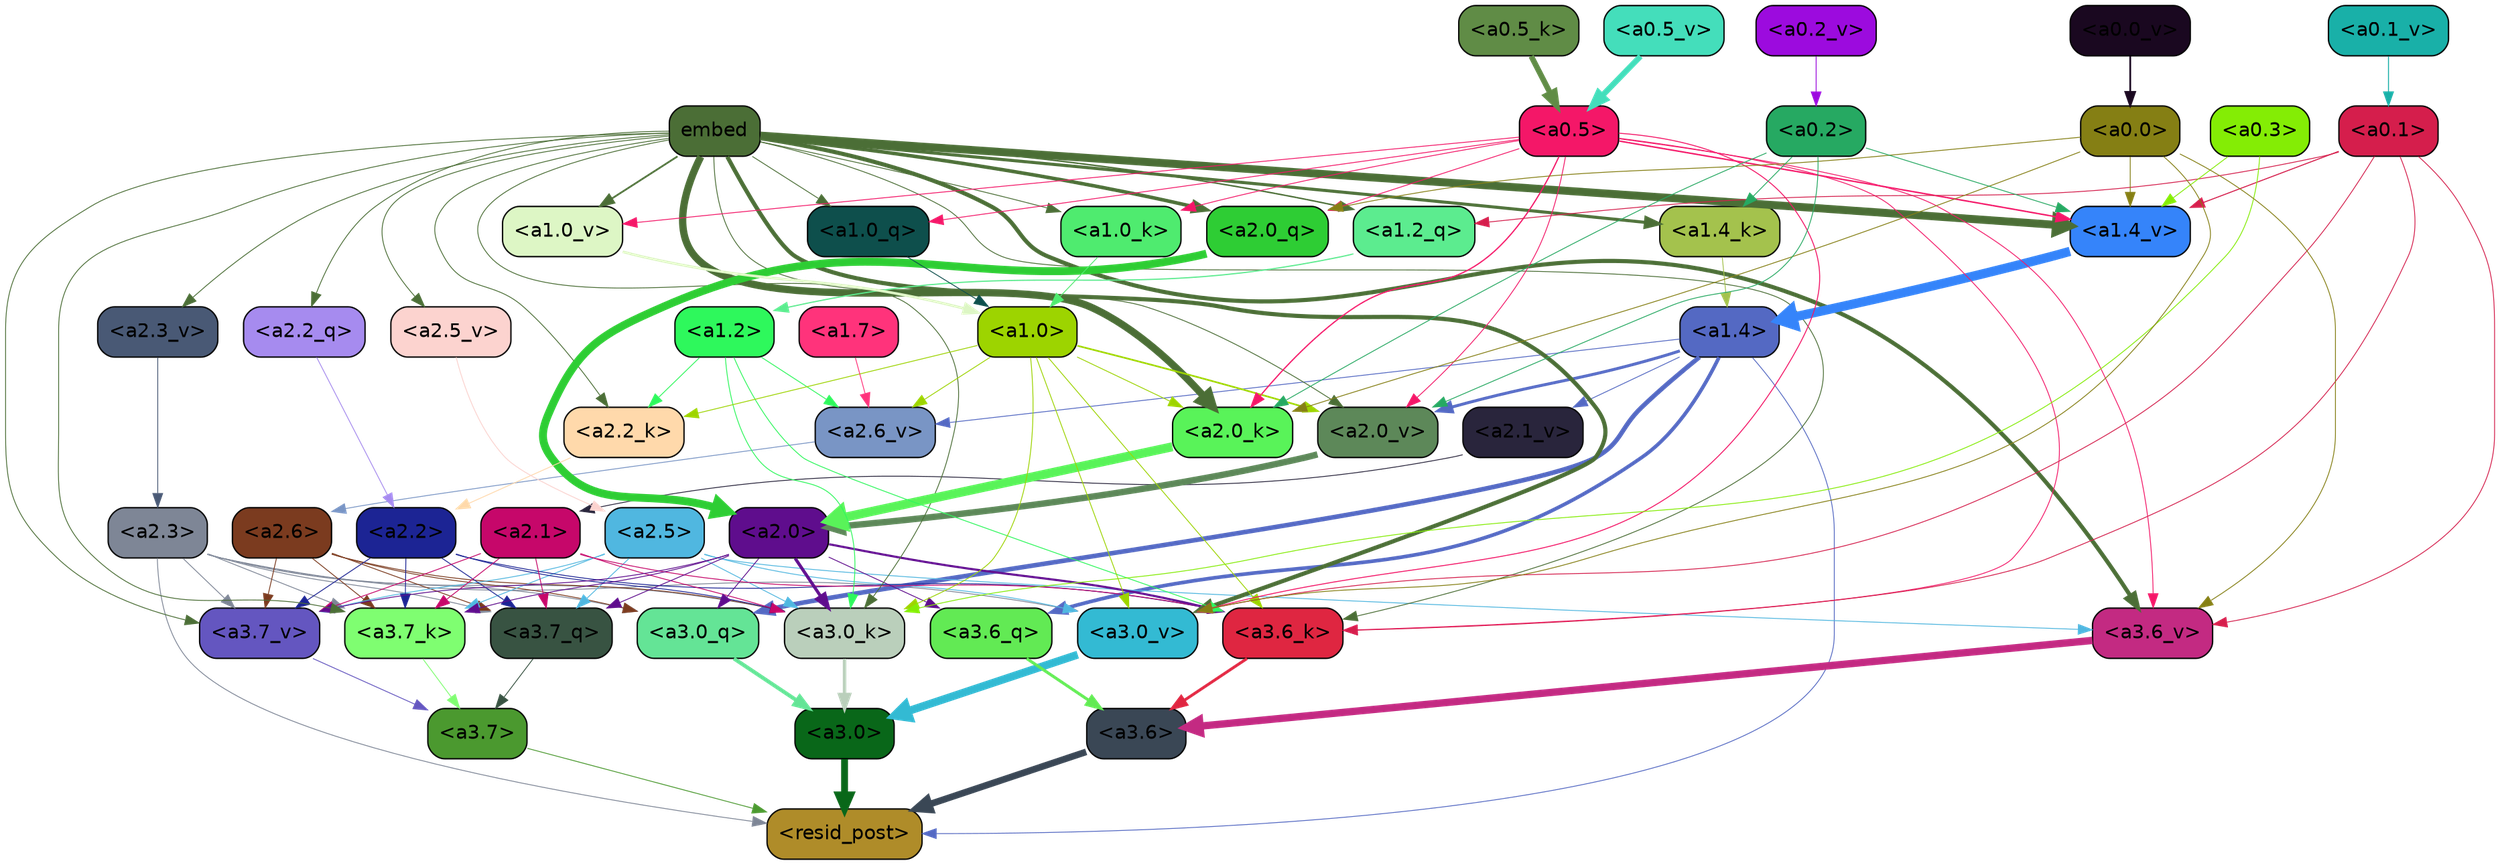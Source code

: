 strict digraph "" {
	graph [bgcolor=transparent,
		layout=dot,
		overlap=false,
		splines=true
	];
	"<a3.7>"	[color=black,
		fillcolor="#4b992f",
		fontname=Helvetica,
		shape=box,
		style="filled, rounded"];
	"<resid_post>"	[color=black,
		fillcolor="#af8c29",
		fontname=Helvetica,
		shape=box,
		style="filled, rounded"];
	"<a3.7>" -> "<resid_post>"	[color="#4b992f",
		penwidth=0.6];
	"<a3.6>"	[color=black,
		fillcolor="#3a4755",
		fontname=Helvetica,
		shape=box,
		style="filled, rounded"];
	"<a3.6>" -> "<resid_post>"	[color="#3a4755",
		penwidth=4.753257989883423];
	"<a3.0>"	[color=black,
		fillcolor="#096719",
		fontname=Helvetica,
		shape=box,
		style="filled, rounded"];
	"<a3.0>" -> "<resid_post>"	[color="#096719",
		penwidth=4.90053927898407];
	"<a2.3>"	[color=black,
		fillcolor="#7e8696",
		fontname=Helvetica,
		shape=box,
		style="filled, rounded"];
	"<a2.3>" -> "<resid_post>"	[color="#7e8696",
		penwidth=0.6];
	"<a3.7_q>"	[color=black,
		fillcolor="#385342",
		fontname=Helvetica,
		shape=box,
		style="filled, rounded"];
	"<a2.3>" -> "<a3.7_q>"	[color="#7e8696",
		penwidth=0.6];
	"<a3.0_q>"	[color=black,
		fillcolor="#64e496",
		fontname=Helvetica,
		shape=box,
		style="filled, rounded"];
	"<a2.3>" -> "<a3.0_q>"	[color="#7e8696",
		penwidth=0.6];
	"<a3.7_k>"	[color=black,
		fillcolor="#7ffe71",
		fontname=Helvetica,
		shape=box,
		style="filled, rounded"];
	"<a2.3>" -> "<a3.7_k>"	[color="#7e8696",
		penwidth=0.6];
	"<a3.0_k>"	[color=black,
		fillcolor="#bacfbb",
		fontname=Helvetica,
		shape=box,
		style="filled, rounded"];
	"<a2.3>" -> "<a3.0_k>"	[color="#7e8696",
		penwidth=0.6];
	"<a3.7_v>"	[color=black,
		fillcolor="#6456c0",
		fontname=Helvetica,
		shape=box,
		style="filled, rounded"];
	"<a2.3>" -> "<a3.7_v>"	[color="#7e8696",
		penwidth=0.6];
	"<a3.0_v>"	[color=black,
		fillcolor="#33bad3",
		fontname=Helvetica,
		shape=box,
		style="filled, rounded"];
	"<a2.3>" -> "<a3.0_v>"	[color="#7e8696",
		penwidth=0.6];
	"<a1.4>"	[color=black,
		fillcolor="#5469c3",
		fontname=Helvetica,
		shape=box,
		style="filled, rounded"];
	"<a1.4>" -> "<resid_post>"	[color="#5469c3",
		penwidth=0.6];
	"<a3.6_q>"	[color=black,
		fillcolor="#62ea54",
		fontname=Helvetica,
		shape=box,
		style="filled, rounded"];
	"<a1.4>" -> "<a3.6_q>"	[color="#5469c3",
		penwidth=2.6043437719345093];
	"<a1.4>" -> "<a3.0_q>"	[color="#5469c3",
		penwidth=3.2779015004634857];
	"<a2.6_v>"	[color=black,
		fillcolor="#7995c5",
		fontname=Helvetica,
		shape=box,
		style="filled, rounded"];
	"<a1.4>" -> "<a2.6_v>"	[color="#5469c3",
		penwidth=0.6];
	"<a2.1_v>"	[color=black,
		fillcolor="#29253c",
		fontname=Helvetica,
		shape=box,
		style="filled, rounded"];
	"<a1.4>" -> "<a2.1_v>"	[color="#5469c3",
		penwidth=0.6];
	"<a2.0_v>"	[color=black,
		fillcolor="#5d8859",
		fontname=Helvetica,
		shape=box,
		style="filled, rounded"];
	"<a1.4>" -> "<a2.0_v>"	[color="#5469c3",
		penwidth=2.089712530374527];
	"<a3.7_q>" -> "<a3.7>"	[color="#385342",
		penwidth=0.6];
	"<a3.6_q>" -> "<a3.6>"	[color="#62ea54",
		penwidth=2.091020345687866];
	"<a3.0_q>" -> "<a3.0>"	[color="#64e496",
		penwidth=2.7421876192092896];
	"<a3.7_k>" -> "<a3.7>"	[color="#7ffe71",
		penwidth=0.6];
	"<a3.6_k>"	[color=black,
		fillcolor="#df2641",
		fontname=Helvetica,
		shape=box,
		style="filled, rounded"];
	"<a3.6_k>" -> "<a3.6>"	[color="#df2641",
		penwidth=2.048597991466522];
	"<a3.0_k>" -> "<a3.0>"	[color="#bacfbb",
		penwidth=2.476402521133423];
	"<a3.7_v>" -> "<a3.7>"	[color="#6456c0",
		penwidth=0.6];
	"<a3.6_v>"	[color=black,
		fillcolor="#c32a82",
		fontname=Helvetica,
		shape=box,
		style="filled, rounded"];
	"<a3.6_v>" -> "<a3.6>"	[color="#c32a82",
		penwidth=5.2550448179244995];
	"<a3.0_v>" -> "<a3.0>"	[color="#33bad3",
		penwidth=5.652270674705505];
	"<a2.6>"	[color=black,
		fillcolor="#7b3b1f",
		fontname=Helvetica,
		shape=box,
		style="filled, rounded"];
	"<a2.6>" -> "<a3.7_q>"	[color="#7b3b1f",
		penwidth=0.6];
	"<a2.6>" -> "<a3.0_q>"	[color="#7b3b1f",
		penwidth=0.6];
	"<a2.6>" -> "<a3.7_k>"	[color="#7b3b1f",
		penwidth=0.6];
	"<a2.6>" -> "<a3.0_k>"	[color="#7b3b1f",
		penwidth=0.6];
	"<a2.6>" -> "<a3.7_v>"	[color="#7b3b1f",
		penwidth=0.6];
	"<a2.5>"	[color=black,
		fillcolor="#50b7e0",
		fontname=Helvetica,
		shape=box,
		style="filled, rounded"];
	"<a2.5>" -> "<a3.7_q>"	[color="#50b7e0",
		penwidth=0.6];
	"<a2.5>" -> "<a3.7_k>"	[color="#50b7e0",
		penwidth=0.6];
	"<a2.5>" -> "<a3.0_k>"	[color="#50b7e0",
		penwidth=0.6];
	"<a2.5>" -> "<a3.7_v>"	[color="#50b7e0",
		penwidth=0.6];
	"<a2.5>" -> "<a3.6_v>"	[color="#50b7e0",
		penwidth=0.6];
	"<a2.5>" -> "<a3.0_v>"	[color="#50b7e0",
		penwidth=0.6];
	"<a2.2>"	[color=black,
		fillcolor="#1c2494",
		fontname=Helvetica,
		shape=box,
		style="filled, rounded"];
	"<a2.2>" -> "<a3.7_q>"	[color="#1c2494",
		penwidth=0.6];
	"<a2.2>" -> "<a3.7_k>"	[color="#1c2494",
		penwidth=0.6];
	"<a2.2>" -> "<a3.6_k>"	[color="#1c2494",
		penwidth=0.6];
	"<a2.2>" -> "<a3.0_k>"	[color="#1c2494",
		penwidth=0.6];
	"<a2.2>" -> "<a3.7_v>"	[color="#1c2494",
		penwidth=0.6];
	"<a2.1>"	[color=black,
		fillcolor="#c6076a",
		fontname=Helvetica,
		shape=box,
		style="filled, rounded"];
	"<a2.1>" -> "<a3.7_q>"	[color="#c6076a",
		penwidth=0.6];
	"<a2.1>" -> "<a3.7_k>"	[color="#c6076a",
		penwidth=0.6];
	"<a2.1>" -> "<a3.6_k>"	[color="#c6076a",
		penwidth=0.6];
	"<a2.1>" -> "<a3.0_k>"	[color="#c6076a",
		penwidth=0.6];
	"<a2.1>" -> "<a3.7_v>"	[color="#c6076a",
		penwidth=0.6];
	"<a2.0>"	[color=black,
		fillcolor="#5f0d8d",
		fontname=Helvetica,
		shape=box,
		style="filled, rounded"];
	"<a2.0>" -> "<a3.7_q>"	[color="#5f0d8d",
		penwidth=0.6];
	"<a2.0>" -> "<a3.6_q>"	[color="#5f0d8d",
		penwidth=0.6];
	"<a2.0>" -> "<a3.0_q>"	[color="#5f0d8d",
		penwidth=0.6];
	"<a2.0>" -> "<a3.7_k>"	[color="#5f0d8d",
		penwidth=0.6];
	"<a2.0>" -> "<a3.6_k>"	[color="#5f0d8d",
		penwidth=1.5290023684501648];
	"<a2.0>" -> "<a3.0_k>"	[color="#5f0d8d",
		penwidth=2.2551413774490356];
	"<a2.0>" -> "<a3.7_v>"	[color="#5f0d8d",
		penwidth=0.6];
	embed	[color=black,
		fillcolor="#4b6e36",
		fontname=Helvetica,
		shape=box,
		style="filled, rounded"];
	embed -> "<a3.7_k>"	[color="#4b6e36",
		penwidth=0.6];
	embed -> "<a3.6_k>"	[color="#4b6e36",
		penwidth=0.6];
	embed -> "<a3.0_k>"	[color="#4b6e36",
		penwidth=0.6];
	embed -> "<a3.7_v>"	[color="#4b6e36",
		penwidth=0.6];
	embed -> "<a3.6_v>"	[color="#4b6e36",
		penwidth=2.9556376338005066];
	embed -> "<a3.0_v>"	[color="#4b6e36",
		penwidth=2.972973108291626];
	"<a2.2_q>"	[color=black,
		fillcolor="#a68bef",
		fontname=Helvetica,
		shape=box,
		style="filled, rounded"];
	embed -> "<a2.2_q>"	[color="#4b6e36",
		penwidth=0.6];
	"<a2.0_q>"	[color=black,
		fillcolor="#2ecd34",
		fontname=Helvetica,
		shape=box,
		style="filled, rounded"];
	embed -> "<a2.0_q>"	[color="#4b6e36",
		penwidth=2.540744114667177];
	"<a2.2_k>"	[color=black,
		fillcolor="#ffd9ab",
		fontname=Helvetica,
		shape=box,
		style="filled, rounded"];
	embed -> "<a2.2_k>"	[color="#4b6e36",
		penwidth=0.6];
	"<a2.0_k>"	[color=black,
		fillcolor="#59f359",
		fontname=Helvetica,
		shape=box,
		style="filled, rounded"];
	embed -> "<a2.0_k>"	[color="#4b6e36",
		penwidth=5.233989953994751];
	"<a2.5_v>"	[color=black,
		fillcolor="#fcd3cf",
		fontname=Helvetica,
		shape=box,
		style="filled, rounded"];
	embed -> "<a2.5_v>"	[color="#4b6e36",
		penwidth=0.6];
	"<a2.3_v>"	[color=black,
		fillcolor="#495975",
		fontname=Helvetica,
		shape=box,
		style="filled, rounded"];
	embed -> "<a2.3_v>"	[color="#4b6e36",
		penwidth=0.6];
	embed -> "<a2.0_v>"	[color="#4b6e36",
		penwidth=0.6];
	"<a1.2_q>"	[color=black,
		fillcolor="#5cec8f",
		fontname=Helvetica,
		shape=box,
		style="filled, rounded"];
	embed -> "<a1.2_q>"	[color="#4b6e36",
		penwidth=1.0232882499694824];
	"<a1.0_q>"	[color=black,
		fillcolor="#0e4f4c",
		fontname=Helvetica,
		shape=box,
		style="filled, rounded"];
	embed -> "<a1.0_q>"	[color="#4b6e36",
		penwidth=0.6];
	"<a1.4_k>"	[color=black,
		fillcolor="#a4c24d",
		fontname=Helvetica,
		shape=box,
		style="filled, rounded"];
	embed -> "<a1.4_k>"	[color="#4b6e36",
		penwidth=2.181154489517212];
	"<a1.0_k>"	[color=black,
		fillcolor="#4feb6f",
		fontname=Helvetica,
		shape=box,
		style="filled, rounded"];
	embed -> "<a1.0_k>"	[color="#4b6e36",
		penwidth=0.6];
	"<a1.4_v>"	[color=black,
		fillcolor="#3584fa",
		fontname=Helvetica,
		shape=box,
		style="filled, rounded"];
	embed -> "<a1.4_v>"	[color="#4b6e36",
		penwidth=5.707561254501343];
	"<a1.0_v>"	[color=black,
		fillcolor="#ddf6c5",
		fontname=Helvetica,
		shape=box,
		style="filled, rounded"];
	embed -> "<a1.0_v>"	[color="#4b6e36",
		penwidth=1.26310396194458];
	"<a1.2>"	[color=black,
		fillcolor="#2ef85c",
		fontname=Helvetica,
		shape=box,
		style="filled, rounded"];
	"<a1.2>" -> "<a3.6_k>"	[color="#2ef85c",
		penwidth=0.6];
	"<a1.2>" -> "<a3.0_k>"	[color="#2ef85c",
		penwidth=0.6];
	"<a1.2>" -> "<a2.2_k>"	[color="#2ef85c",
		penwidth=0.6];
	"<a1.2>" -> "<a2.6_v>"	[color="#2ef85c",
		penwidth=0.6];
	"<a1.0>"	[color=black,
		fillcolor="#9dd400",
		fontname=Helvetica,
		shape=box,
		style="filled, rounded"];
	"<a1.0>" -> "<a3.6_k>"	[color="#9dd400",
		penwidth=0.6];
	"<a1.0>" -> "<a3.0_k>"	[color="#9dd400",
		penwidth=0.6];
	"<a1.0>" -> "<a3.0_v>"	[color="#9dd400",
		penwidth=0.6];
	"<a1.0>" -> "<a2.2_k>"	[color="#9dd400",
		penwidth=0.6];
	"<a1.0>" -> "<a2.0_k>"	[color="#9dd400",
		penwidth=0.6];
	"<a1.0>" -> "<a2.6_v>"	[color="#9dd400",
		penwidth=0.6];
	"<a1.0>" -> "<a2.0_v>"	[color="#9dd400",
		penwidth=1.1915444135665894];
	"<a0.5>"	[color=black,
		fillcolor="#f41768",
		fontname=Helvetica,
		shape=box,
		style="filled, rounded"];
	"<a0.5>" -> "<a3.6_k>"	[color="#f41768",
		penwidth=0.6];
	"<a0.5>" -> "<a3.6_v>"	[color="#f41768",
		penwidth=0.6];
	"<a0.5>" -> "<a3.0_v>"	[color="#f41768",
		penwidth=0.6790935099124908];
	"<a0.5>" -> "<a2.0_q>"	[color="#f41768",
		penwidth=0.6];
	"<a0.5>" -> "<a2.0_k>"	[color="#f41768",
		penwidth=0.8868831396102905];
	"<a0.5>" -> "<a2.0_v>"	[color="#f41768",
		penwidth=0.6];
	"<a0.5>" -> "<a1.0_q>"	[color="#f41768",
		penwidth=0.6];
	"<a0.5>" -> "<a1.0_k>"	[color="#f41768",
		penwidth=0.6];
	"<a0.5>" -> "<a1.4_v>"	[color="#f41768",
		penwidth=1.0242966413497925];
	"<a0.5>" -> "<a1.0_v>"	[color="#f41768",
		penwidth=0.6];
	"<a0.1>"	[color=black,
		fillcolor="#d51e4c",
		fontname=Helvetica,
		shape=box,
		style="filled, rounded"];
	"<a0.1>" -> "<a3.6_k>"	[color="#d51e4c",
		penwidth=0.6];
	"<a0.1>" -> "<a3.6_v>"	[color="#d51e4c",
		penwidth=0.6];
	"<a0.1>" -> "<a3.0_v>"	[color="#d51e4c",
		penwidth=0.6];
	"<a0.1>" -> "<a1.2_q>"	[color="#d51e4c",
		penwidth=0.6];
	"<a0.1>" -> "<a1.4_v>"	[color="#d51e4c",
		penwidth=0.7291159629821777];
	"<a0.3>"	[color=black,
		fillcolor="#84ed05",
		fontname=Helvetica,
		shape=box,
		style="filled, rounded"];
	"<a0.3>" -> "<a3.0_k>"	[color="#84ed05",
		penwidth=0.6];
	"<a0.3>" -> "<a1.4_v>"	[color="#84ed05",
		penwidth=0.6];
	"<a0.0>"	[color=black,
		fillcolor="#857f14",
		fontname=Helvetica,
		shape=box,
		style="filled, rounded"];
	"<a0.0>" -> "<a3.6_v>"	[color="#857f14",
		penwidth=0.6];
	"<a0.0>" -> "<a3.0_v>"	[color="#857f14",
		penwidth=0.6];
	"<a0.0>" -> "<a2.0_q>"	[color="#857f14",
		penwidth=0.6];
	"<a0.0>" -> "<a2.0_k>"	[color="#857f14",
		penwidth=0.6];
	"<a0.0>" -> "<a1.4_v>"	[color="#857f14",
		penwidth=0.6];
	"<a2.2_q>" -> "<a2.2>"	[color="#a68bef",
		penwidth=0.6];
	"<a2.0_q>" -> "<a2.0>"	[color="#2ecd34",
		penwidth=5.6763341426849365];
	"<a2.2_k>" -> "<a2.2>"	[color="#ffd9ab",
		penwidth=0.6];
	"<a2.0_k>" -> "<a2.0>"	[color="#59f359",
		penwidth=6.450865745544434];
	"<a2.6_v>" -> "<a2.6>"	[color="#7995c5",
		penwidth=0.6];
	"<a2.5_v>" -> "<a2.5>"	[color="#fcd3cf",
		penwidth=0.6];
	"<a2.3_v>" -> "<a2.3>"	[color="#495975",
		penwidth=0.6];
	"<a2.1_v>" -> "<a2.1>"	[color="#29253c",
		penwidth=0.6];
	"<a2.0_v>" -> "<a2.0>"	[color="#5d8859",
		penwidth=4.569358706474304];
	"<a0.2>"	[color=black,
		fillcolor="#26a962",
		fontname=Helvetica,
		shape=box,
		style="filled, rounded"];
	"<a0.2>" -> "<a2.0_k>"	[color="#26a962",
		penwidth=0.6];
	"<a0.2>" -> "<a2.0_v>"	[color="#26a962",
		penwidth=0.6];
	"<a0.2>" -> "<a1.4_k>"	[color="#26a962",
		penwidth=0.6];
	"<a0.2>" -> "<a1.4_v>"	[color="#26a962",
		penwidth=0.6];
	"<a1.7>"	[color=black,
		fillcolor="#ff337b",
		fontname=Helvetica,
		shape=box,
		style="filled, rounded"];
	"<a1.7>" -> "<a2.6_v>"	[color="#ff337b",
		penwidth=0.6];
	"<a1.2_q>" -> "<a1.2>"	[color="#5cec8f",
		penwidth=0.8473789691925049];
	"<a1.0_q>" -> "<a1.0>"	[color="#0e4f4c",
		penwidth=0.6];
	"<a1.4_k>" -> "<a1.4>"	[color="#a4c24d",
		penwidth=0.6];
	"<a1.0_k>" -> "<a1.0>"	[color="#4feb6f",
		penwidth=0.6];
	"<a1.4_v>" -> "<a1.4>"	[color="#3584fa",
		penwidth=6.609479665756226];
	"<a1.0_v>" -> "<a1.0>"	[color="#ddf6c5",
		penwidth=1.862385869026184];
	"<a0.5_k>"	[color=black,
		fillcolor="#608c46",
		fontname=Helvetica,
		shape=box,
		style="filled, rounded"];
	"<a0.5_k>" -> "<a0.5>"	[color="#608c46",
		penwidth=3.994816780090332];
	"<a0.5_v>"	[color=black,
		fillcolor="#44debb",
		fontname=Helvetica,
		shape=box,
		style="filled, rounded"];
	"<a0.5_v>" -> "<a0.5>"	[color="#44debb",
		penwidth=4.101986527442932];
	"<a0.2_v>"	[color=black,
		fillcolor="#9c0bde",
		fontname=Helvetica,
		shape=box,
		style="filled, rounded"];
	"<a0.2_v>" -> "<a0.2>"	[color="#9c0bde",
		penwidth=0.6];
	"<a0.1_v>"	[color=black,
		fillcolor="#19b0a8",
		fontname=Helvetica,
		shape=box,
		style="filled, rounded"];
	"<a0.1_v>" -> "<a0.1>"	[color="#19b0a8",
		penwidth=0.6931805610656738];
	"<a0.0_v>"	[color=black,
		fillcolor="#1a0820",
		fontname=Helvetica,
		shape=box,
		style="filled, rounded"];
	"<a0.0_v>" -> "<a0.0>"	[color="#1a0820",
		penwidth=1.2705905437469482];
}
